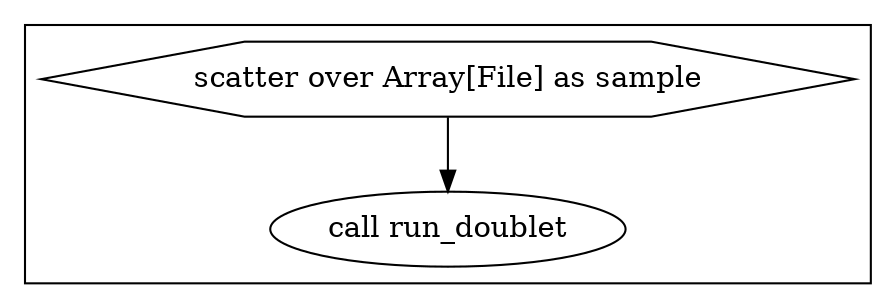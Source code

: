 digraph scatter_doublet {
  #rankdir=LR;
  compound=true;

  # Links
  SCATTER_0_VARIABLE_sample -> CALL_run_doublet

  # Nodes
  subgraph cluster_0 {
    style="filled,solid";
    fillcolor=white;
    CALL_run_doublet [label="call run_doublet"]
    SCATTER_0_VARIABLE_sample [shape="hexagon" label="scatter over Array[File] as sample"]
  }
}
